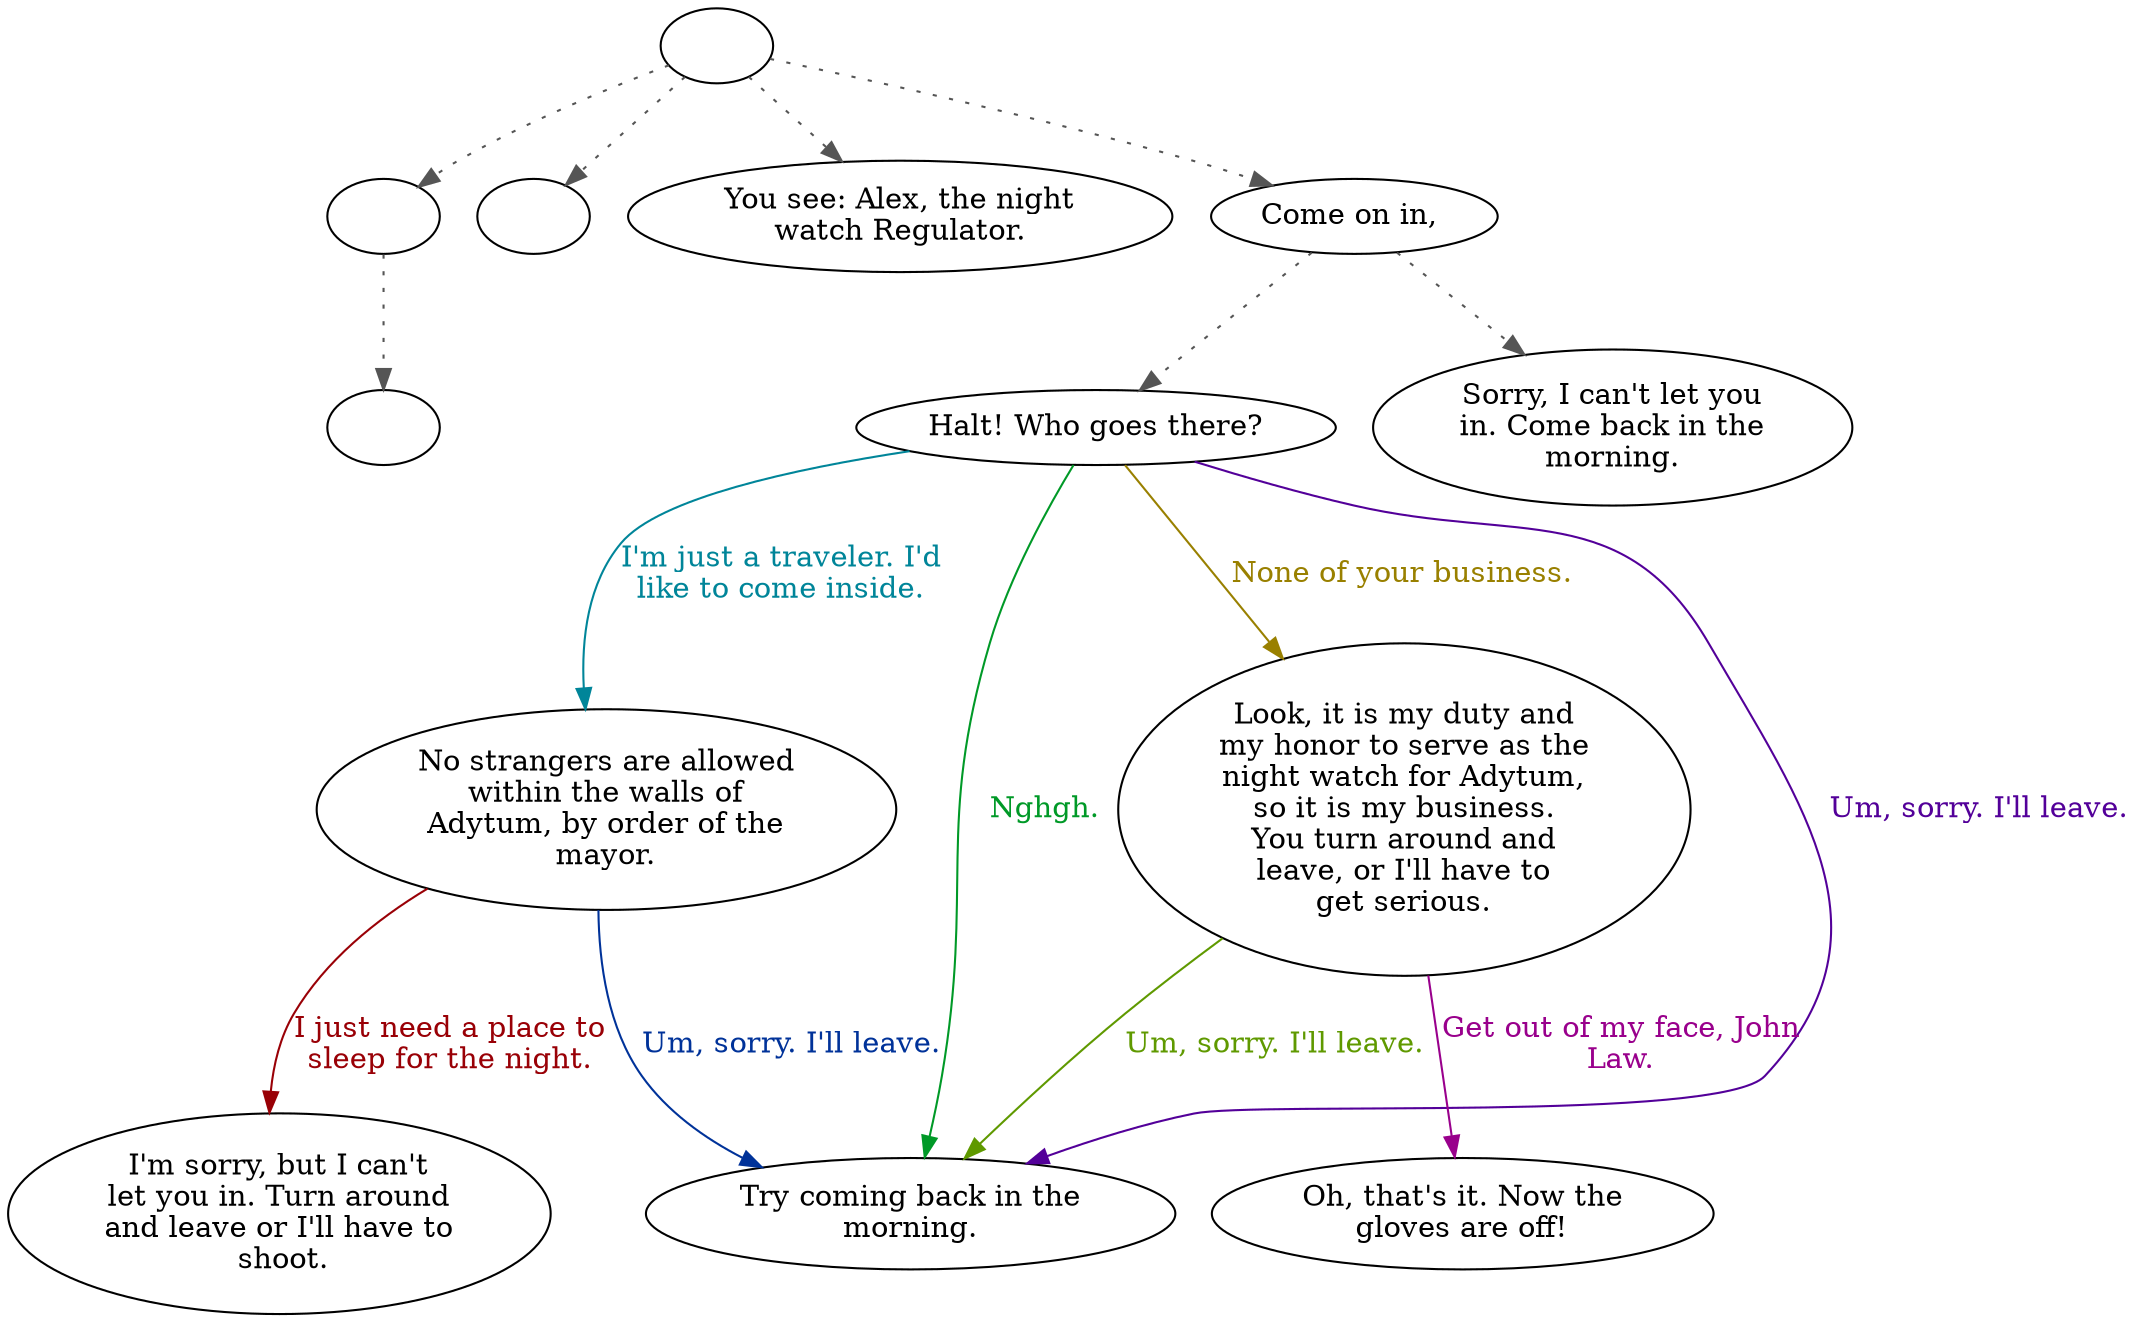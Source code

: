 digraph ALEX {
  "start" [style=filled       fillcolor="#FFFFFF"       color="#000000"]
  "start" -> "critter_p_proc" [style=dotted color="#555555"]
  "start" -> "destroy_p_proc" [style=dotted color="#555555"]
  "start" -> "look_at_p_proc" [style=dotted color="#555555"]
  "start" -> "talk_p_proc" [style=dotted color="#555555"]
  "start" [label=""]
  "critter_p_proc" [style=filled       fillcolor="#FFFFFF"       color="#000000"]
  "critter_p_proc" -> "sleeping" [style=dotted color="#555555"]
  "critter_p_proc" [label=""]
  "destroy_p_proc" [style=filled       fillcolor="#FFFFFF"       color="#000000"]
  "destroy_p_proc" [label=""]
  "look_at_p_proc" [style=filled       fillcolor="#FFFFFF"       color="#000000"]
  "look_at_p_proc" [label="You see: Alex, the night\nwatch Regulator."]
  "talk_p_proc" [style=filled       fillcolor="#FFFFFF"       color="#000000"]
  "talk_p_proc" -> "Alex01" [style=dotted color="#555555"]
  "talk_p_proc" -> "Alex02" [style=dotted color="#555555"]
  "talk_p_proc" [label="Come on in, "]
  "Alex01" [style=filled       fillcolor="#FFFFFF"       color="#000000"]
  "Alex01" [label="Sorry, I can't let you\nin. Come back in the\nmorning."]
  "Alex02" [style=filled       fillcolor="#FFFFFF"       color="#000000"]
  "Alex02" [label="Halt! Who goes there?"]
  "Alex02" -> "Alex03" [label="I'm just a traveler. I'd\nlike to come inside." color="#008599" fontcolor="#008599"]
  "Alex02" -> "Alex05" [label="None of your business." color="#998000" fontcolor="#998000"]
  "Alex02" -> "Alex06" [label="Um, sorry. I'll leave." color="#530099" fontcolor="#530099"]
  "Alex02" -> "Alex06" [label="Nghgh." color="#009927" fontcolor="#009927"]
  "Alex03" [style=filled       fillcolor="#FFFFFF"       color="#000000"]
  "Alex03" [label="No strangers are allowed\nwithin the walls of\nAdytum, by order of the\nmayor."]
  "Alex03" -> "Alex04" [label="I just need a place to\nsleep for the night." color="#990006" fontcolor="#990006"]
  "Alex03" -> "Alex06" [label="Um, sorry. I'll leave." color="#003299" fontcolor="#003299"]
  "Alex04" [style=filled       fillcolor="#FFFFFF"       color="#000000"]
  "Alex04" [label="I'm sorry, but I can't\nlet you in. Turn around\nand leave or I'll have to\n shoot."]
  "Alex05" [style=filled       fillcolor="#FFFFFF"       color="#000000"]
  "Alex05" [label="Look, it is my duty and\nmy honor to serve as the\nnight watch for Adytum,\nso it is my business.\nYou turn around and\nleave, or I'll have to\nget serious."]
  "Alex05" -> "Alex06" [label="Um, sorry. I'll leave." color="#5F9900" fontcolor="#5F9900"]
  "Alex05" -> "Alex07" [label="Get out of my face, John\nLaw." color="#99008C" fontcolor="#99008C"]
  "Alex06" [style=filled       fillcolor="#FFFFFF"       color="#000000"]
  "Alex06" [label="Try coming back in the\nmorning."]
  "Alex07" [style=filled       fillcolor="#FFFFFF"       color="#000000"]
  "Alex07" [label="Oh, that's it. Now the\ngloves are off!"]
  "sleeping" [style=filled       fillcolor="#FFFFFF"       color="#000000"]
  "sleeping" [label=""]
}
